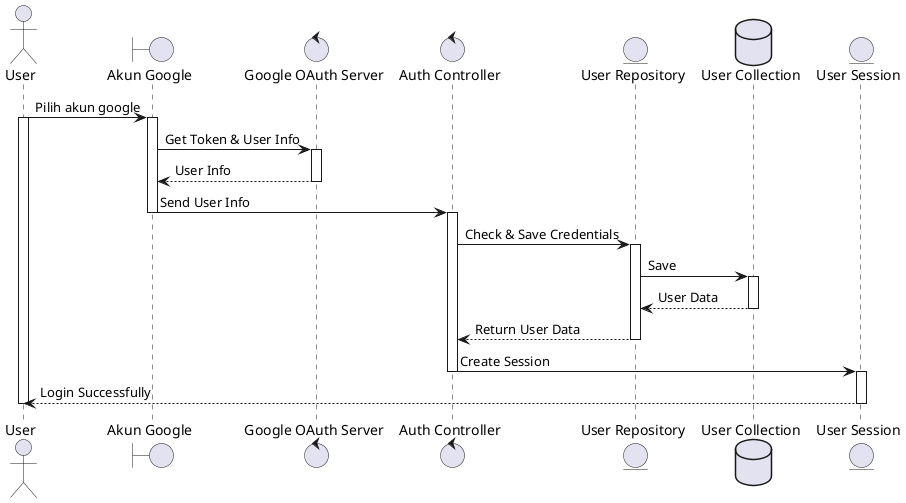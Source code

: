 @startuml

actor User as User
boundary "Akun Google" as UI
control "Google OAuth Server" as OAuth
control "Auth Controller" as Controller
entity "User Repository" as Database
database "User Collection" as Collection
entity "User Session" as Session

User -> UI : Pilih akun google
activate User
activate UI
UI -> OAuth : Get Token & User Info
activate OAuth
OAuth --> UI : User Info
deactivate OAuth
UI -> Controller : Send User Info
deactivate UI

activate Controller
Controller -> Database : Check & Save Credentials
activate Database
Database -> Collection : Save
activate Collection
Collection --> Database : User Data
deactivate Collection
Database --> Controller : Return User Data
deactivate Database
Controller -> Session : Create Session
deactivate Controller
activate Session
Session --> User : Login Successfully
deactivate Session
deactivate User
@enduml
